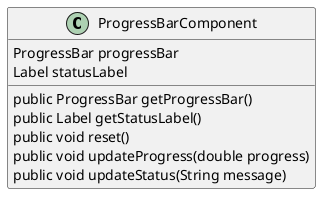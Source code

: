 @startuml
skinparam linetype Ortho
class ProgressBarComponent {
    ProgressBar progressBar
    Label statusLabel
    public ProgressBar getProgressBar()
    public Label getStatusLabel()
    public void reset()
    public void updateProgress(double progress)
    public void updateStatus(String message)
}
@enduml
